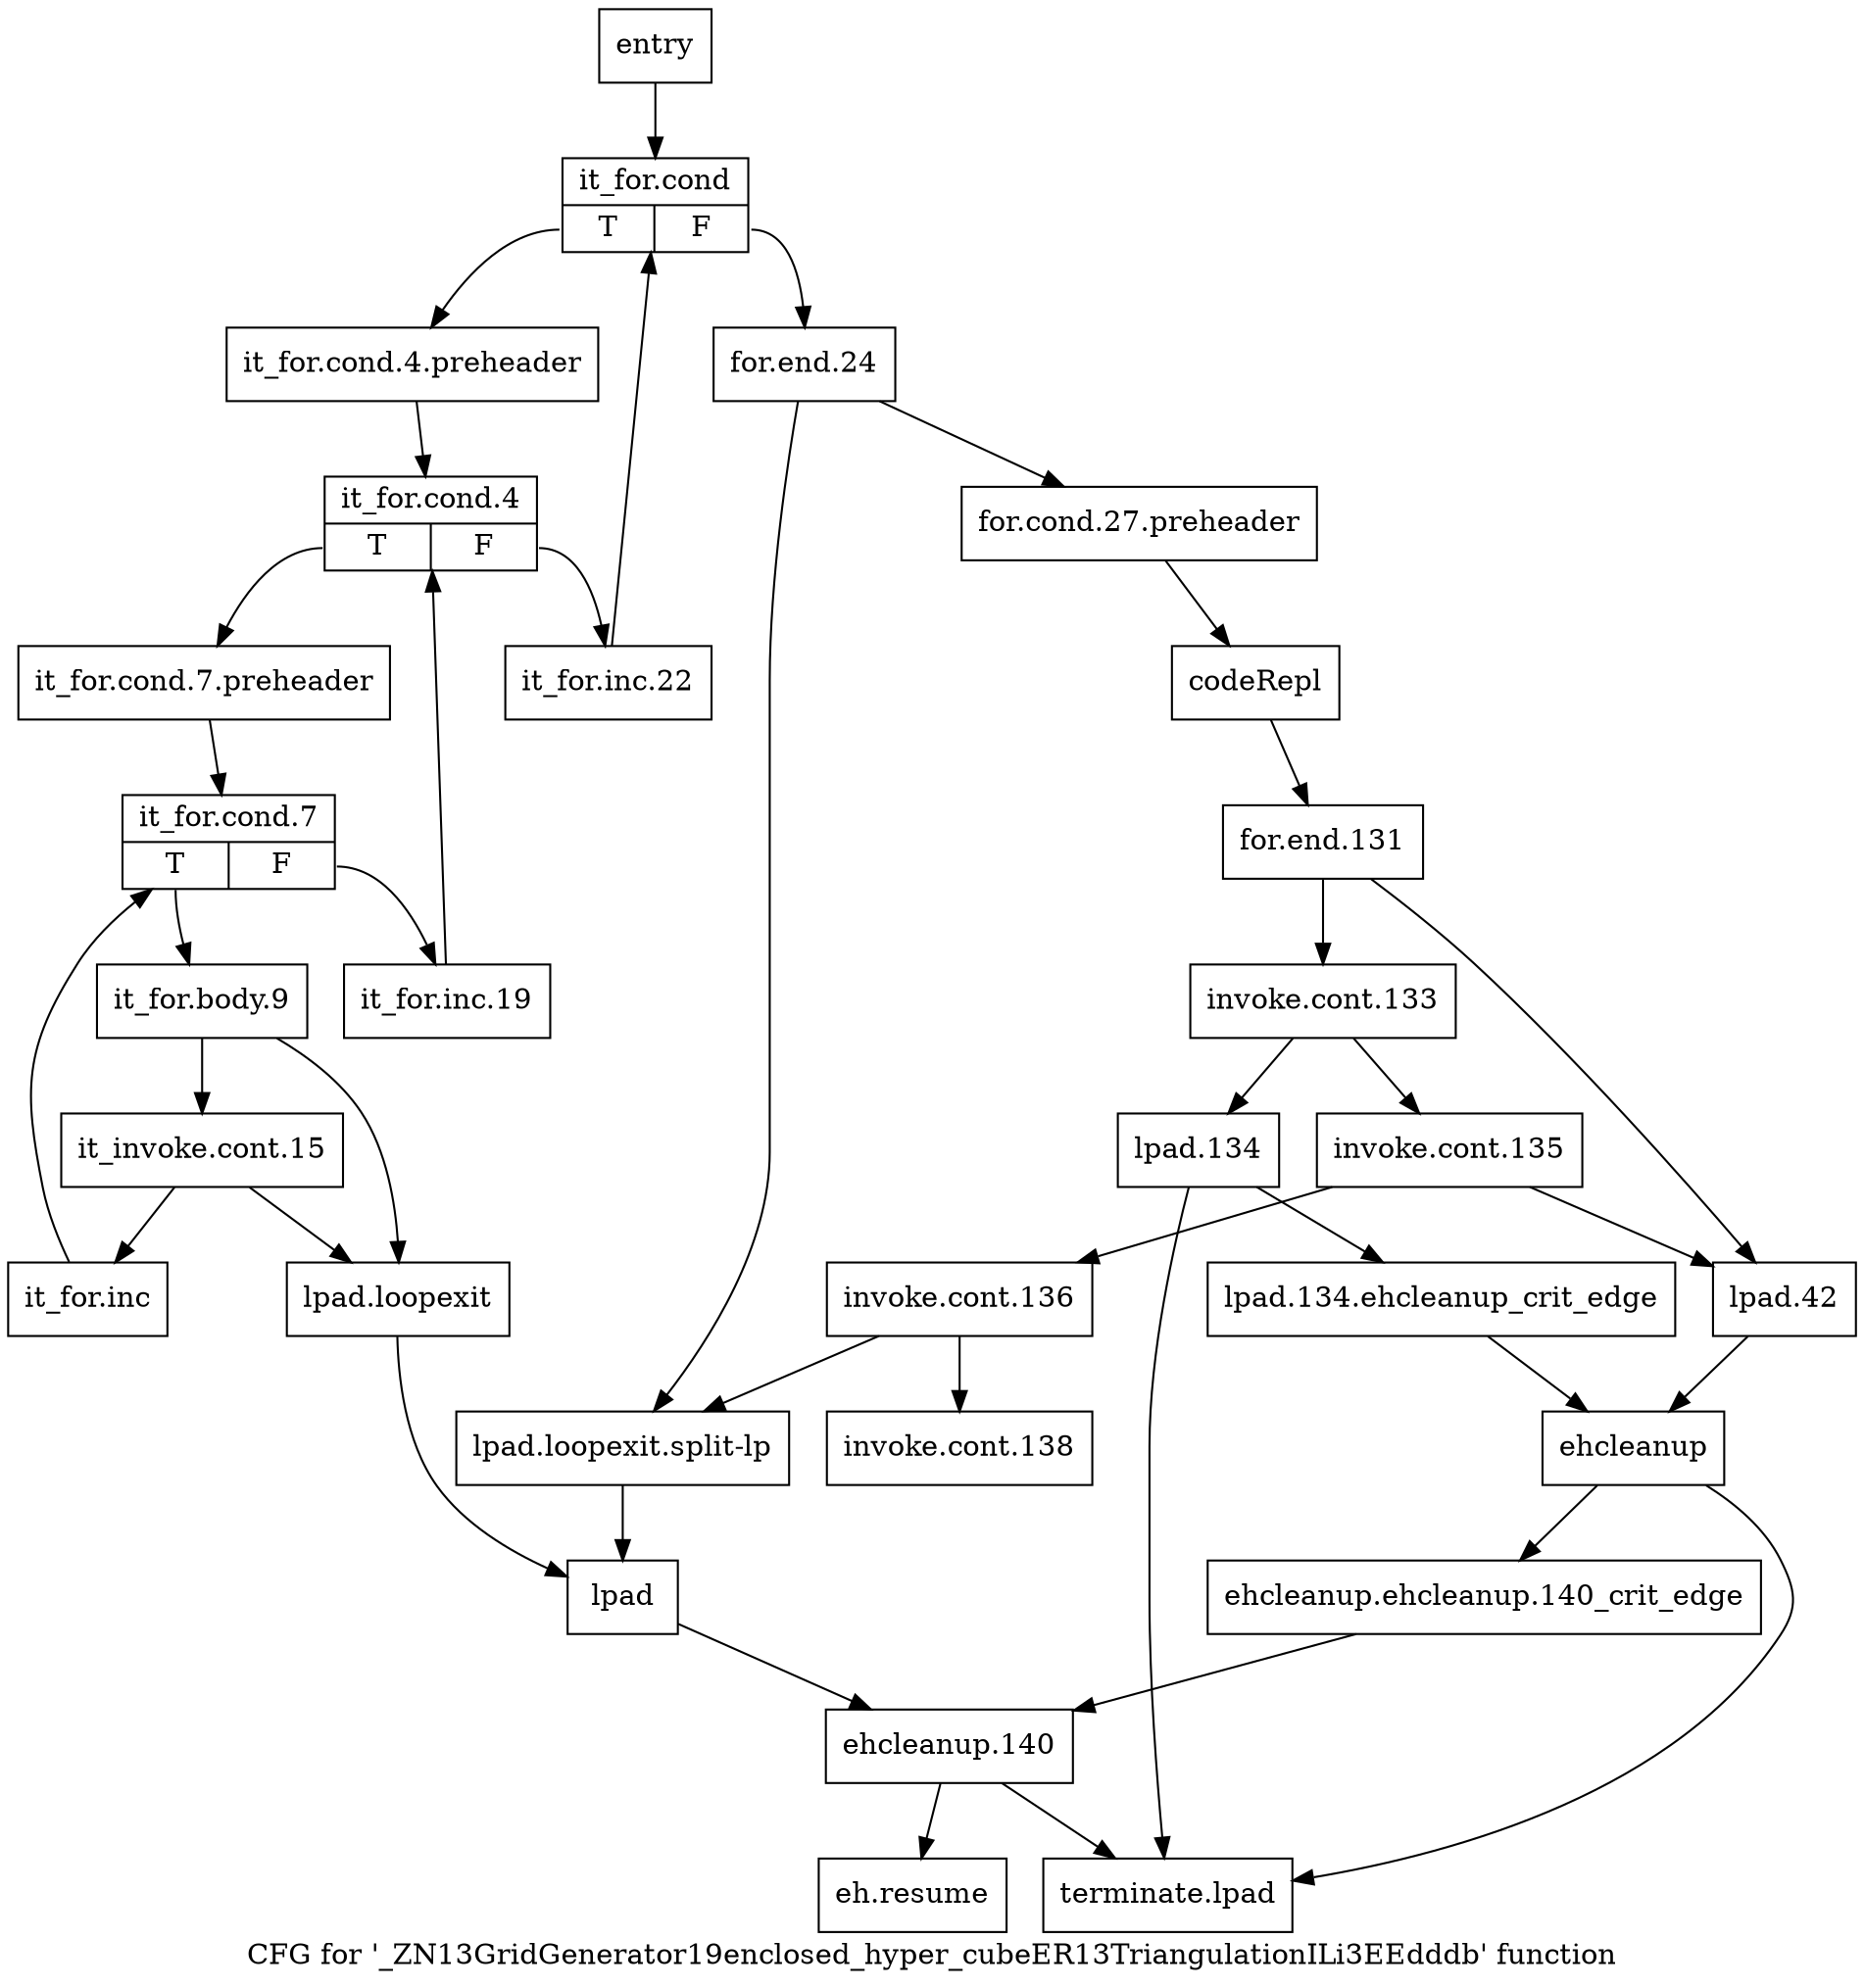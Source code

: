 digraph "CFG for '_ZN13GridGenerator19enclosed_hyper_cubeER13TriangulationILi3EEdddb' function" {
	label="CFG for '_ZN13GridGenerator19enclosed_hyper_cubeER13TriangulationILi3EEdddb' function";

	Node0x5a50480 [shape=record,label="{entry}"];
	Node0x5a50480 -> Node0x5a504d0;
	Node0x5a504d0 [shape=record,label="{it_for.cond|{<s0>T|<s1>F}}"];
	Node0x5a504d0:s0 -> Node0x5a50520;
	Node0x5a504d0:s1 -> Node0x5a508e0;
	Node0x5a50520 [shape=record,label="{it_for.cond.4.preheader}"];
	Node0x5a50520 -> Node0x5a50570;
	Node0x5a50570 [shape=record,label="{it_for.cond.4|{<s0>T|<s1>F}}"];
	Node0x5a50570:s0 -> Node0x5a505c0;
	Node0x5a50570:s1 -> Node0x5a50890;
	Node0x5a505c0 [shape=record,label="{it_for.cond.7.preheader}"];
	Node0x5a505c0 -> Node0x5a50610;
	Node0x5a50610 [shape=record,label="{it_for.cond.7|{<s0>T|<s1>F}}"];
	Node0x5a50610:s0 -> Node0x5a50660;
	Node0x5a50610:s1 -> Node0x5a50840;
	Node0x5a50660 [shape=record,label="{it_for.body.9}"];
	Node0x5a50660 -> Node0x5a506b0;
	Node0x5a50660 -> Node0x5a50750;
	Node0x5a506b0 [shape=record,label="{it_invoke.cont.15}"];
	Node0x5a506b0 -> Node0x5a50700;
	Node0x5a506b0 -> Node0x5a50750;
	Node0x5a50700 [shape=record,label="{it_for.inc}"];
	Node0x5a50700 -> Node0x5a50610;
	Node0x5a50750 [shape=record,label="{lpad.loopexit}"];
	Node0x5a50750 -> Node0x5a507f0;
	Node0x5a507a0 [shape=record,label="{lpad.loopexit.split-lp}"];
	Node0x5a507a0 -> Node0x5a507f0;
	Node0x5a507f0 [shape=record,label="{lpad}"];
	Node0x5a507f0 -> Node0x5a50cf0;
	Node0x5a50840 [shape=record,label="{it_for.inc.19}"];
	Node0x5a50840 -> Node0x5a50570;
	Node0x5a50890 [shape=record,label="{it_for.inc.22}"];
	Node0x5a50890 -> Node0x5a504d0;
	Node0x5a508e0 [shape=record,label="{for.end.24}"];
	Node0x5a508e0 -> Node0x5a50930;
	Node0x5a508e0 -> Node0x5a507a0;
	Node0x5a50930 [shape=record,label="{for.cond.27.preheader}"];
	Node0x5a50930 -> Node0x5a50980;
	Node0x5a50980 [shape=record,label="{codeRepl}"];
	Node0x5a50980 -> Node0x5a50a20;
	Node0x5a509d0 [shape=record,label="{lpad.42}"];
	Node0x5a509d0 -> Node0x5a50c50;
	Node0x5a50a20 [shape=record,label="{for.end.131}"];
	Node0x5a50a20 -> Node0x5a50a70;
	Node0x5a50a20 -> Node0x5a509d0;
	Node0x5a50a70 [shape=record,label="{invoke.cont.133}"];
	Node0x5a50a70 -> Node0x5a50ac0;
	Node0x5a50a70 -> Node0x5a50bb0;
	Node0x5a50ac0 [shape=record,label="{invoke.cont.135}"];
	Node0x5a50ac0 -> Node0x5a50b10;
	Node0x5a50ac0 -> Node0x5a509d0;
	Node0x5a50b10 [shape=record,label="{invoke.cont.136}"];
	Node0x5a50b10 -> Node0x5a50b60;
	Node0x5a50b10 -> Node0x5a507a0;
	Node0x5a50b60 [shape=record,label="{invoke.cont.138}"];
	Node0x5a50bb0 [shape=record,label="{lpad.134}"];
	Node0x5a50bb0 -> Node0x5a50c00;
	Node0x5a50bb0 -> Node0x5a50d90;
	Node0x5a50c00 [shape=record,label="{lpad.134.ehcleanup_crit_edge}"];
	Node0x5a50c00 -> Node0x5a50c50;
	Node0x5a50c50 [shape=record,label="{ehcleanup}"];
	Node0x5a50c50 -> Node0x5a50ca0;
	Node0x5a50c50 -> Node0x5a50d90;
	Node0x5a50ca0 [shape=record,label="{ehcleanup.ehcleanup.140_crit_edge}"];
	Node0x5a50ca0 -> Node0x5a50cf0;
	Node0x5a50cf0 [shape=record,label="{ehcleanup.140}"];
	Node0x5a50cf0 -> Node0x5a50d40;
	Node0x5a50cf0 -> Node0x5a50d90;
	Node0x5a50d40 [shape=record,label="{eh.resume}"];
	Node0x5a50d90 [shape=record,label="{terminate.lpad}"];
}
